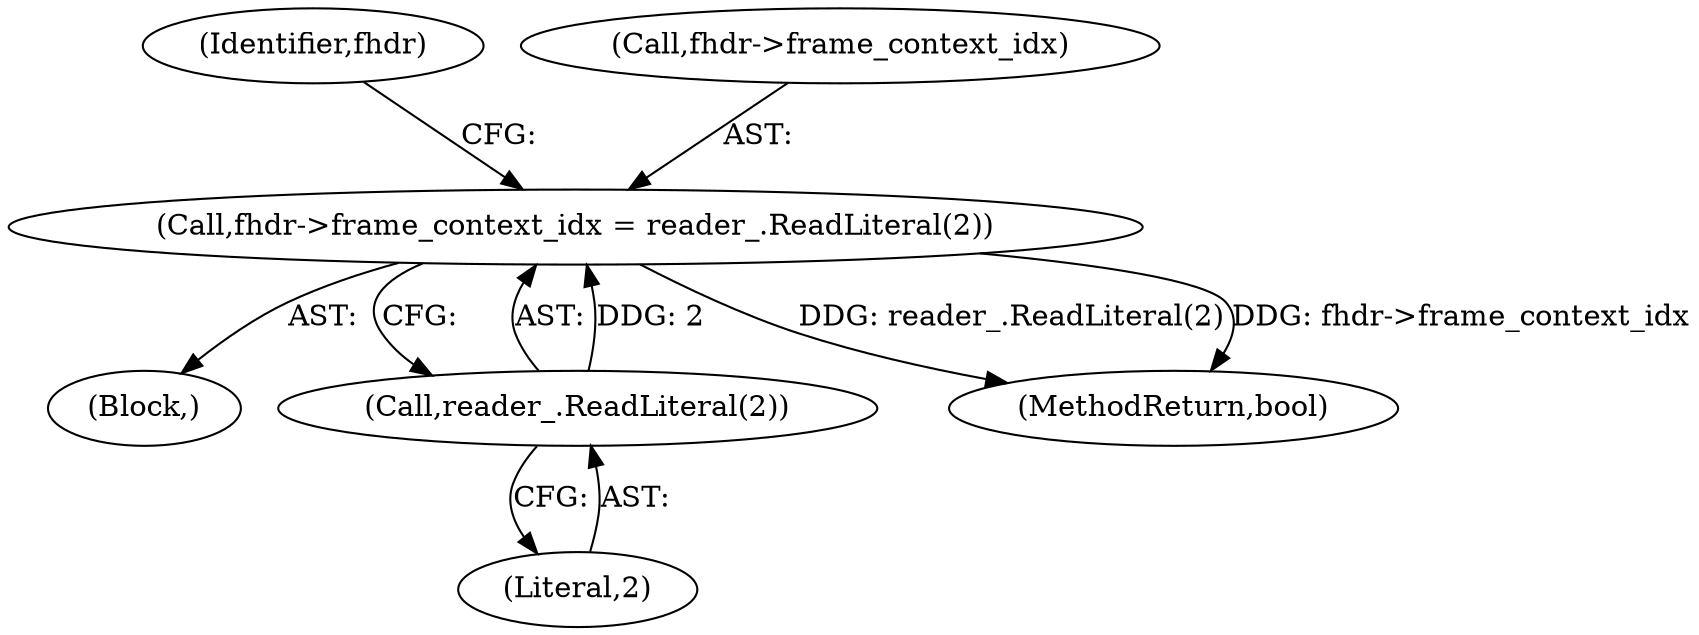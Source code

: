 digraph "0_Chrome_27c68f543e5eba779902447445dfb05ec3f5bf75_15@API" {
"1000394" [label="(Call,fhdr->frame_context_idx = reader_.ReadLiteral(2))"];
"1000398" [label="(Call,reader_.ReadLiteral(2))"];
"1000403" [label="(Identifier,fhdr)"];
"1000102" [label="(Block,)"];
"1000394" [label="(Call,fhdr->frame_context_idx = reader_.ReadLiteral(2))"];
"1000398" [label="(Call,reader_.ReadLiteral(2))"];
"1000395" [label="(Call,fhdr->frame_context_idx)"];
"1000453" [label="(MethodReturn,bool)"];
"1000399" [label="(Literal,2)"];
"1000394" -> "1000102"  [label="AST: "];
"1000394" -> "1000398"  [label="CFG: "];
"1000395" -> "1000394"  [label="AST: "];
"1000398" -> "1000394"  [label="AST: "];
"1000403" -> "1000394"  [label="CFG: "];
"1000394" -> "1000453"  [label="DDG: reader_.ReadLiteral(2)"];
"1000394" -> "1000453"  [label="DDG: fhdr->frame_context_idx"];
"1000398" -> "1000394"  [label="DDG: 2"];
"1000398" -> "1000399"  [label="CFG: "];
"1000399" -> "1000398"  [label="AST: "];
}
